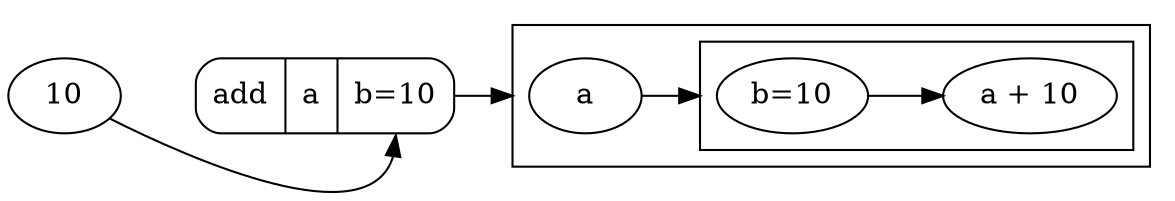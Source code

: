 digraph G {
  compound=true
  rankdir = LR
  bp [ label = "10"]
  fn [ label = "{add | a |<p2> b=10}", shape = Mrecord ]

  subgraph cluster_A {
    rankdir = LR
    subgraph cluster_B {
      exp [ label = "a + 10"]
      b [label="b=10"]
      b -> exp
    }
    a -> b [ lhead=cluster_B]
  }

  bp -> fn:p2
  fn -> a [lhead = cluster_A]

}
